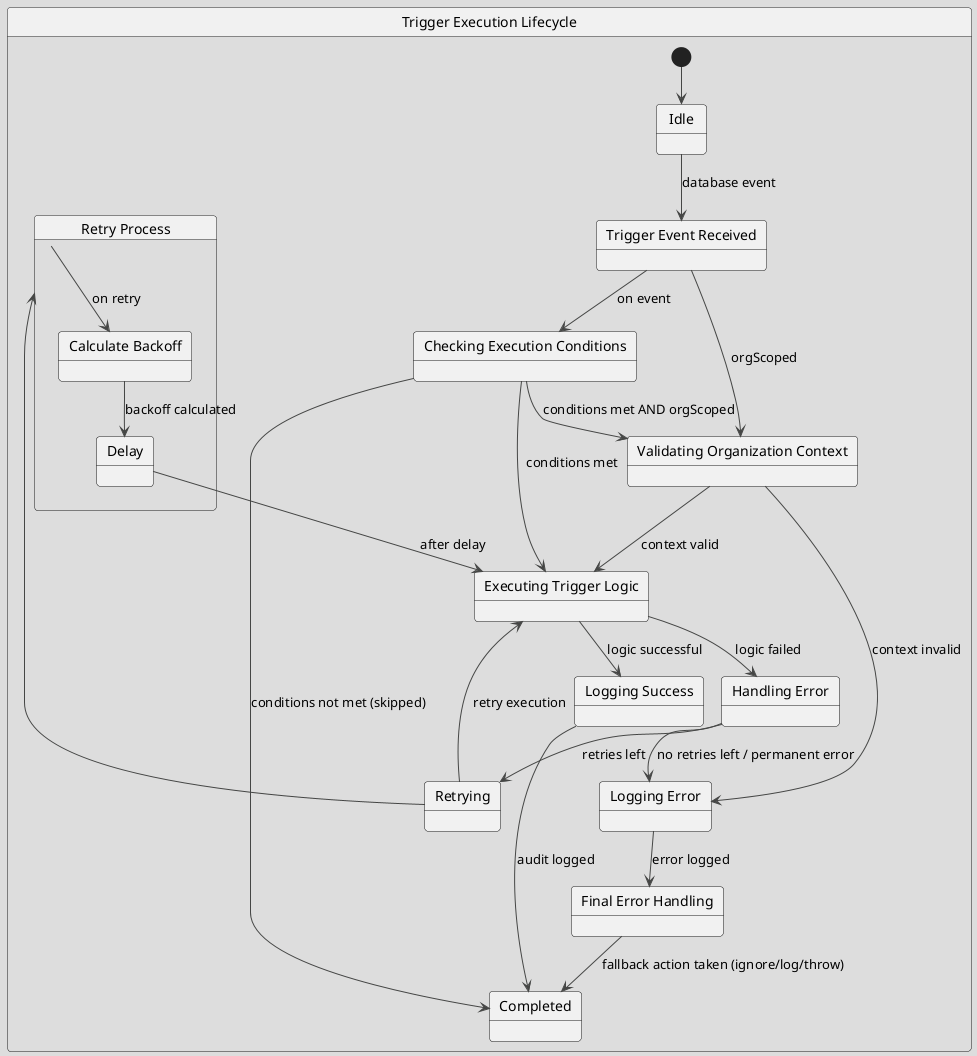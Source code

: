 @startuml
!theme toy

state "Trigger Execution Lifecycle" as TriggerLifecycle {
  state "Idle" as Idle
  state "Trigger Event Received" as Received
  state "Checking Execution Conditions" as CheckConditions
  state "Validating Organization Context" as ValidateOrgContext
  state "Executing Trigger Logic" as ExecuteLogic
  state "Logging Success" as LogSuccess
  state "Handling Error" as HandleError
  state "Retrying" as Retrying
  state "Logging Error" as LogError
  state "Final Error Handling" as FinalError
  state "Completed" as Completed

  [*] --> Idle
  Idle --> Received : database event
  Received --> CheckConditions : on event
  CheckConditions --> ExecuteLogic : conditions met
  CheckConditions --> Completed : conditions not met (skipped)

  ExecuteLogic --> LogSuccess : logic successful
  ExecuteLogic --> HandleError : logic failed

  LogSuccess --> Completed : audit logged

  HandleError --> Retrying : retries left
  Retrying --> ExecuteLogic : retry execution

  HandleError --> LogError : no retries left / permanent error
  LogError --> FinalError : error logged

  FinalError --> Completed : fallback action taken (ignore/log/throw)

  ValidateOrgContext --> ExecuteLogic : context valid
  ValidateOrgContext --> LogError : context invalid

  CheckConditions --> ValidateOrgContext : conditions met AND orgScoped
  Received --> ValidateOrgContext : orgScoped

  state "Retry Process" as RetryProcess {
    state "Calculate Backoff" as CalculateBackoff
    state "Delay" as Delay
  }

  Retrying --> RetryProcess
  RetryProcess --> CalculateBackoff : on retry
  CalculateBackoff --> Delay : backoff calculated
  Delay --> ExecuteLogic : after delay
}
@enduml
